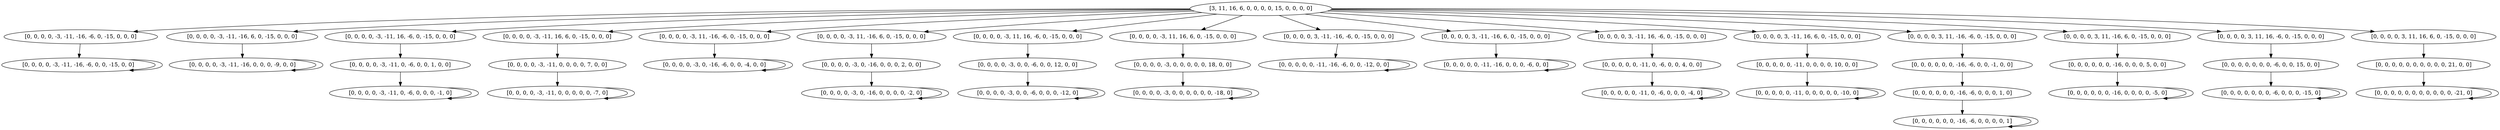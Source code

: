 digraph tree {
    "[3, 11, 16, 6, 0, 0, 0, 0, 15, 0, 0, 0, 0]";
    "[0, 0, 0, 0, -3, -11, -16, -6, 0, -15, 0, 0, 0]";
    "[0, 0, 0, 0, -3, -11, -16, -6, 0, 0, -15, 0, 0]";
    "[0, 0, 0, 0, -3, -11, -16, -6, 0, 0, -15, 0, 0]";
    "[0, 0, 0, 0, -3, -11, -16, 6, 0, -15, 0, 0, 0]";
    "[0, 0, 0, 0, -3, -11, -16, 0, 0, 0, -9, 0, 0]";
    "[0, 0, 0, 0, -3, -11, -16, 0, 0, 0, -9, 0, 0]";
    "[0, 0, 0, 0, -3, -11, 16, -6, 0, -15, 0, 0, 0]";
    "[0, 0, 0, 0, -3, -11, 0, -6, 0, 0, 1, 0, 0]";
    "[0, 0, 0, 0, -3, -11, 0, -6, 0, 0, 0, -1, 0]";
    "[0, 0, 0, 0, -3, -11, 0, -6, 0, 0, 0, -1, 0]";
    "[0, 0, 0, 0, -3, -11, 16, 6, 0, -15, 0, 0, 0]";
    "[0, 0, 0, 0, -3, -11, 0, 0, 0, 0, 7, 0, 0]";
    "[0, 0, 0, 0, -3, -11, 0, 0, 0, 0, 0, -7, 0]";
    "[0, 0, 0, 0, -3, -11, 0, 0, 0, 0, 0, -7, 0]";
    "[0, 0, 0, 0, -3, 11, -16, -6, 0, -15, 0, 0, 0]";
    "[0, 0, 0, 0, -3, 0, -16, -6, 0, 0, -4, 0, 0]";
    "[0, 0, 0, 0, -3, 0, -16, -6, 0, 0, -4, 0, 0]";
    "[0, 0, 0, 0, -3, 11, -16, 6, 0, -15, 0, 0, 0]";
    "[0, 0, 0, 0, -3, 0, -16, 0, 0, 0, 2, 0, 0]";
    "[0, 0, 0, 0, -3, 0, -16, 0, 0, 0, 0, -2, 0]";
    "[0, 0, 0, 0, -3, 0, -16, 0, 0, 0, 0, -2, 0]";
    "[0, 0, 0, 0, -3, 11, 16, -6, 0, -15, 0, 0, 0]";
    "[0, 0, 0, 0, -3, 0, 0, -6, 0, 0, 12, 0, 0]";
    "[0, 0, 0, 0, -3, 0, 0, -6, 0, 0, 0, -12, 0]";
    "[0, 0, 0, 0, -3, 0, 0, -6, 0, 0, 0, -12, 0]";
    "[0, 0, 0, 0, -3, 11, 16, 6, 0, -15, 0, 0, 0]";
    "[0, 0, 0, 0, -3, 0, 0, 0, 0, 0, 18, 0, 0]";
    "[0, 0, 0, 0, -3, 0, 0, 0, 0, 0, 0, -18, 0]";
    "[0, 0, 0, 0, -3, 0, 0, 0, 0, 0, 0, -18, 0]";
    "[0, 0, 0, 0, 3, -11, -16, -6, 0, -15, 0, 0, 0]";
    "[0, 0, 0, 0, 0, -11, -16, -6, 0, 0, -12, 0, 0]";
    "[0, 0, 0, 0, 0, -11, -16, -6, 0, 0, -12, 0, 0]";
    "[0, 0, 0, 0, 3, -11, -16, 6, 0, -15, 0, 0, 0]";
    "[0, 0, 0, 0, 0, -11, -16, 0, 0, 0, -6, 0, 0]";
    "[0, 0, 0, 0, 0, -11, -16, 0, 0, 0, -6, 0, 0]";
    "[0, 0, 0, 0, 3, -11, 16, -6, 0, -15, 0, 0, 0]";
    "[0, 0, 0, 0, 0, -11, 0, -6, 0, 0, 4, 0, 0]";
    "[0, 0, 0, 0, 0, -11, 0, -6, 0, 0, 0, -4, 0]";
    "[0, 0, 0, 0, 0, -11, 0, -6, 0, 0, 0, -4, 0]";
    "[0, 0, 0, 0, 3, -11, 16, 6, 0, -15, 0, 0, 0]";
    "[0, 0, 0, 0, 0, -11, 0, 0, 0, 0, 10, 0, 0]";
    "[0, 0, 0, 0, 0, -11, 0, 0, 0, 0, 0, -10, 0]";
    "[0, 0, 0, 0, 0, -11, 0, 0, 0, 0, 0, -10, 0]";
    "[0, 0, 0, 0, 3, 11, -16, -6, 0, -15, 0, 0, 0]";
    "[0, 0, 0, 0, 0, 0, -16, -6, 0, 0, -1, 0, 0]";
    "[0, 0, 0, 0, 0, 0, -16, -6, 0, 0, 0, 1, 0]";
    "[0, 0, 0, 0, 0, 0, -16, -6, 0, 0, 0, 0, 1]";
    "[0, 0, 0, 0, 0, 0, -16, -6, 0, 0, 0, 0, 1]";
    "[0, 0, 0, 0, 3, 11, -16, 6, 0, -15, 0, 0, 0]";
    "[0, 0, 0, 0, 0, 0, -16, 0, 0, 0, 5, 0, 0]";
    "[0, 0, 0, 0, 0, 0, -16, 0, 0, 0, 0, -5, 0]";
    "[0, 0, 0, 0, 0, 0, -16, 0, 0, 0, 0, -5, 0]";
    "[0, 0, 0, 0, 3, 11, 16, -6, 0, -15, 0, 0, 0]";
    "[0, 0, 0, 0, 0, 0, 0, -6, 0, 0, 15, 0, 0]";
    "[0, 0, 0, 0, 0, 0, 0, -6, 0, 0, 0, -15, 0]";
    "[0, 0, 0, 0, 0, 0, 0, -6, 0, 0, 0, -15, 0]";
    "[0, 0, 0, 0, 3, 11, 16, 6, 0, -15, 0, 0, 0]";
    "[0, 0, 0, 0, 0, 0, 0, 0, 0, 0, 21, 0, 0]";
    "[0, 0, 0, 0, 0, 0, 0, 0, 0, 0, 0, -21, 0]";
    "[0, 0, 0, 0, 0, 0, 0, 0, 0, 0, 0, -21, 0]";
    "[3, 11, 16, 6, 0, 0, 0, 0, 15, 0, 0, 0, 0]" -> "[0, 0, 0, 0, -3, -11, -16, -6, 0, -15, 0, 0, 0]";
    "[3, 11, 16, 6, 0, 0, 0, 0, 15, 0, 0, 0, 0]" -> "[0, 0, 0, 0, -3, -11, -16, 6, 0, -15, 0, 0, 0]";
    "[3, 11, 16, 6, 0, 0, 0, 0, 15, 0, 0, 0, 0]" -> "[0, 0, 0, 0, -3, -11, 16, -6, 0, -15, 0, 0, 0]";
    "[3, 11, 16, 6, 0, 0, 0, 0, 15, 0, 0, 0, 0]" -> "[0, 0, 0, 0, -3, -11, 16, 6, 0, -15, 0, 0, 0]";
    "[3, 11, 16, 6, 0, 0, 0, 0, 15, 0, 0, 0, 0]" -> "[0, 0, 0, 0, -3, 11, -16, -6, 0, -15, 0, 0, 0]";
    "[3, 11, 16, 6, 0, 0, 0, 0, 15, 0, 0, 0, 0]" -> "[0, 0, 0, 0, -3, 11, -16, 6, 0, -15, 0, 0, 0]";
    "[3, 11, 16, 6, 0, 0, 0, 0, 15, 0, 0, 0, 0]" -> "[0, 0, 0, 0, -3, 11, 16, -6, 0, -15, 0, 0, 0]";
    "[3, 11, 16, 6, 0, 0, 0, 0, 15, 0, 0, 0, 0]" -> "[0, 0, 0, 0, -3, 11, 16, 6, 0, -15, 0, 0, 0]";
    "[3, 11, 16, 6, 0, 0, 0, 0, 15, 0, 0, 0, 0]" -> "[0, 0, 0, 0, 3, -11, -16, -6, 0, -15, 0, 0, 0]";
    "[3, 11, 16, 6, 0, 0, 0, 0, 15, 0, 0, 0, 0]" -> "[0, 0, 0, 0, 3, -11, -16, 6, 0, -15, 0, 0, 0]";
    "[3, 11, 16, 6, 0, 0, 0, 0, 15, 0, 0, 0, 0]" -> "[0, 0, 0, 0, 3, -11, 16, -6, 0, -15, 0, 0, 0]";
    "[3, 11, 16, 6, 0, 0, 0, 0, 15, 0, 0, 0, 0]" -> "[0, 0, 0, 0, 3, -11, 16, 6, 0, -15, 0, 0, 0]";
    "[3, 11, 16, 6, 0, 0, 0, 0, 15, 0, 0, 0, 0]" -> "[0, 0, 0, 0, 3, 11, -16, -6, 0, -15, 0, 0, 0]";
    "[3, 11, 16, 6, 0, 0, 0, 0, 15, 0, 0, 0, 0]" -> "[0, 0, 0, 0, 3, 11, -16, 6, 0, -15, 0, 0, 0]";
    "[3, 11, 16, 6, 0, 0, 0, 0, 15, 0, 0, 0, 0]" -> "[0, 0, 0, 0, 3, 11, 16, -6, 0, -15, 0, 0, 0]";
    "[3, 11, 16, 6, 0, 0, 0, 0, 15, 0, 0, 0, 0]" -> "[0, 0, 0, 0, 3, 11, 16, 6, 0, -15, 0, 0, 0]";
    "[0, 0, 0, 0, -3, -11, -16, -6, 0, -15, 0, 0, 0]" -> "[0, 0, 0, 0, -3, -11, -16, -6, 0, 0, -15, 0, 0]";
    "[0, 0, 0, 0, -3, -11, -16, -6, 0, 0, -15, 0, 0]" -> "[0, 0, 0, 0, -3, -11, -16, -6, 0, 0, -15, 0, 0]";
    "[0, 0, 0, 0, -3, -11, -16, 6, 0, -15, 0, 0, 0]" -> "[0, 0, 0, 0, -3, -11, -16, 0, 0, 0, -9, 0, 0]";
    "[0, 0, 0, 0, -3, -11, -16, 0, 0, 0, -9, 0, 0]" -> "[0, 0, 0, 0, -3, -11, -16, 0, 0, 0, -9, 0, 0]";
    "[0, 0, 0, 0, -3, -11, 16, -6, 0, -15, 0, 0, 0]" -> "[0, 0, 0, 0, -3, -11, 0, -6, 0, 0, 1, 0, 0]";
    "[0, 0, 0, 0, -3, -11, 0, -6, 0, 0, 1, 0, 0]" -> "[0, 0, 0, 0, -3, -11, 0, -6, 0, 0, 0, -1, 0]";
    "[0, 0, 0, 0, -3, -11, 0, -6, 0, 0, 0, -1, 0]" -> "[0, 0, 0, 0, -3, -11, 0, -6, 0, 0, 0, -1, 0]";
    "[0, 0, 0, 0, -3, -11, 16, 6, 0, -15, 0, 0, 0]" -> "[0, 0, 0, 0, -3, -11, 0, 0, 0, 0, 7, 0, 0]";
    "[0, 0, 0, 0, -3, -11, 0, 0, 0, 0, 7, 0, 0]" -> "[0, 0, 0, 0, -3, -11, 0, 0, 0, 0, 0, -7, 0]";
    "[0, 0, 0, 0, -3, -11, 0, 0, 0, 0, 0, -7, 0]" -> "[0, 0, 0, 0, -3, -11, 0, 0, 0, 0, 0, -7, 0]";
    "[0, 0, 0, 0, -3, 11, -16, -6, 0, -15, 0, 0, 0]" -> "[0, 0, 0, 0, -3, 0, -16, -6, 0, 0, -4, 0, 0]";
    "[0, 0, 0, 0, -3, 0, -16, -6, 0, 0, -4, 0, 0]" -> "[0, 0, 0, 0, -3, 0, -16, -6, 0, 0, -4, 0, 0]";
    "[0, 0, 0, 0, -3, 11, -16, 6, 0, -15, 0, 0, 0]" -> "[0, 0, 0, 0, -3, 0, -16, 0, 0, 0, 2, 0, 0]";
    "[0, 0, 0, 0, -3, 0, -16, 0, 0, 0, 2, 0, 0]" -> "[0, 0, 0, 0, -3, 0, -16, 0, 0, 0, 0, -2, 0]";
    "[0, 0, 0, 0, -3, 0, -16, 0, 0, 0, 0, -2, 0]" -> "[0, 0, 0, 0, -3, 0, -16, 0, 0, 0, 0, -2, 0]";
    "[0, 0, 0, 0, -3, 11, 16, -6, 0, -15, 0, 0, 0]" -> "[0, 0, 0, 0, -3, 0, 0, -6, 0, 0, 12, 0, 0]";
    "[0, 0, 0, 0, -3, 0, 0, -6, 0, 0, 12, 0, 0]" -> "[0, 0, 0, 0, -3, 0, 0, -6, 0, 0, 0, -12, 0]";
    "[0, 0, 0, 0, -3, 0, 0, -6, 0, 0, 0, -12, 0]" -> "[0, 0, 0, 0, -3, 0, 0, -6, 0, 0, 0, -12, 0]";
    "[0, 0, 0, 0, -3, 11, 16, 6, 0, -15, 0, 0, 0]" -> "[0, 0, 0, 0, -3, 0, 0, 0, 0, 0, 18, 0, 0]";
    "[0, 0, 0, 0, -3, 0, 0, 0, 0, 0, 18, 0, 0]" -> "[0, 0, 0, 0, -3, 0, 0, 0, 0, 0, 0, -18, 0]";
    "[0, 0, 0, 0, -3, 0, 0, 0, 0, 0, 0, -18, 0]" -> "[0, 0, 0, 0, -3, 0, 0, 0, 0, 0, 0, -18, 0]";
    "[0, 0, 0, 0, 3, -11, -16, -6, 0, -15, 0, 0, 0]" -> "[0, 0, 0, 0, 0, -11, -16, -6, 0, 0, -12, 0, 0]";
    "[0, 0, 0, 0, 0, -11, -16, -6, 0, 0, -12, 0, 0]" -> "[0, 0, 0, 0, 0, -11, -16, -6, 0, 0, -12, 0, 0]";
    "[0, 0, 0, 0, 3, -11, -16, 6, 0, -15, 0, 0, 0]" -> "[0, 0, 0, 0, 0, -11, -16, 0, 0, 0, -6, 0, 0]";
    "[0, 0, 0, 0, 0, -11, -16, 0, 0, 0, -6, 0, 0]" -> "[0, 0, 0, 0, 0, -11, -16, 0, 0, 0, -6, 0, 0]";
    "[0, 0, 0, 0, 3, -11, 16, -6, 0, -15, 0, 0, 0]" -> "[0, 0, 0, 0, 0, -11, 0, -6, 0, 0, 4, 0, 0]";
    "[0, 0, 0, 0, 0, -11, 0, -6, 0, 0, 4, 0, 0]" -> "[0, 0, 0, 0, 0, -11, 0, -6, 0, 0, 0, -4, 0]";
    "[0, 0, 0, 0, 0, -11, 0, -6, 0, 0, 0, -4, 0]" -> "[0, 0, 0, 0, 0, -11, 0, -6, 0, 0, 0, -4, 0]";
    "[0, 0, 0, 0, 3, -11, 16, 6, 0, -15, 0, 0, 0]" -> "[0, 0, 0, 0, 0, -11, 0, 0, 0, 0, 10, 0, 0]";
    "[0, 0, 0, 0, 0, -11, 0, 0, 0, 0, 10, 0, 0]" -> "[0, 0, 0, 0, 0, -11, 0, 0, 0, 0, 0, -10, 0]";
    "[0, 0, 0, 0, 0, -11, 0, 0, 0, 0, 0, -10, 0]" -> "[0, 0, 0, 0, 0, -11, 0, 0, 0, 0, 0, -10, 0]";
    "[0, 0, 0, 0, 3, 11, -16, -6, 0, -15, 0, 0, 0]" -> "[0, 0, 0, 0, 0, 0, -16, -6, 0, 0, -1, 0, 0]";
    "[0, 0, 0, 0, 0, 0, -16, -6, 0, 0, -1, 0, 0]" -> "[0, 0, 0, 0, 0, 0, -16, -6, 0, 0, 0, 1, 0]";
    "[0, 0, 0, 0, 0, 0, -16, -6, 0, 0, 0, 1, 0]" -> "[0, 0, 0, 0, 0, 0, -16, -6, 0, 0, 0, 0, 1]";
    "[0, 0, 0, 0, 0, 0, -16, -6, 0, 0, 0, 0, 1]" -> "[0, 0, 0, 0, 0, 0, -16, -6, 0, 0, 0, 0, 1]";
    "[0, 0, 0, 0, 3, 11, -16, 6, 0, -15, 0, 0, 0]" -> "[0, 0, 0, 0, 0, 0, -16, 0, 0, 0, 5, 0, 0]";
    "[0, 0, 0, 0, 0, 0, -16, 0, 0, 0, 5, 0, 0]" -> "[0, 0, 0, 0, 0, 0, -16, 0, 0, 0, 0, -5, 0]";
    "[0, 0, 0, 0, 0, 0, -16, 0, 0, 0, 0, -5, 0]" -> "[0, 0, 0, 0, 0, 0, -16, 0, 0, 0, 0, -5, 0]";
    "[0, 0, 0, 0, 3, 11, 16, -6, 0, -15, 0, 0, 0]" -> "[0, 0, 0, 0, 0, 0, 0, -6, 0, 0, 15, 0, 0]";
    "[0, 0, 0, 0, 0, 0, 0, -6, 0, 0, 15, 0, 0]" -> "[0, 0, 0, 0, 0, 0, 0, -6, 0, 0, 0, -15, 0]";
    "[0, 0, 0, 0, 0, 0, 0, -6, 0, 0, 0, -15, 0]" -> "[0, 0, 0, 0, 0, 0, 0, -6, 0, 0, 0, -15, 0]";
    "[0, 0, 0, 0, 3, 11, 16, 6, 0, -15, 0, 0, 0]" -> "[0, 0, 0, 0, 0, 0, 0, 0, 0, 0, 21, 0, 0]";
    "[0, 0, 0, 0, 0, 0, 0, 0, 0, 0, 21, 0, 0]" -> "[0, 0, 0, 0, 0, 0, 0, 0, 0, 0, 0, -21, 0]";
    "[0, 0, 0, 0, 0, 0, 0, 0, 0, 0, 0, -21, 0]" -> "[0, 0, 0, 0, 0, 0, 0, 0, 0, 0, 0, -21, 0]";
}
